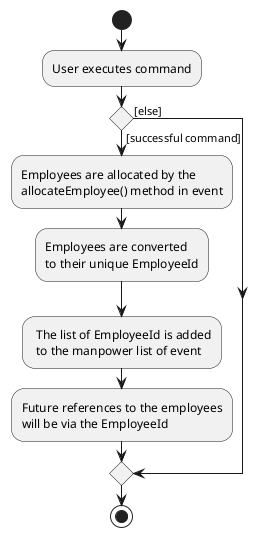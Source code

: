 @startuml
start
:User executes command;

'Since the beta syntax does not support placing the condition outside the
'diamond we place it as the true branch instead.

if () then ([successful command])
    :Employees are allocated by the
    allocateEmployee() method in event;
    :Employees are converted
    to their unique EmployeeId;
    : The list of EmployeeId is added
     to the manpower list of event;

    :Future references to the employees
    will be via the EmployeeId;

else ([else])

endif
stop
@enduml
